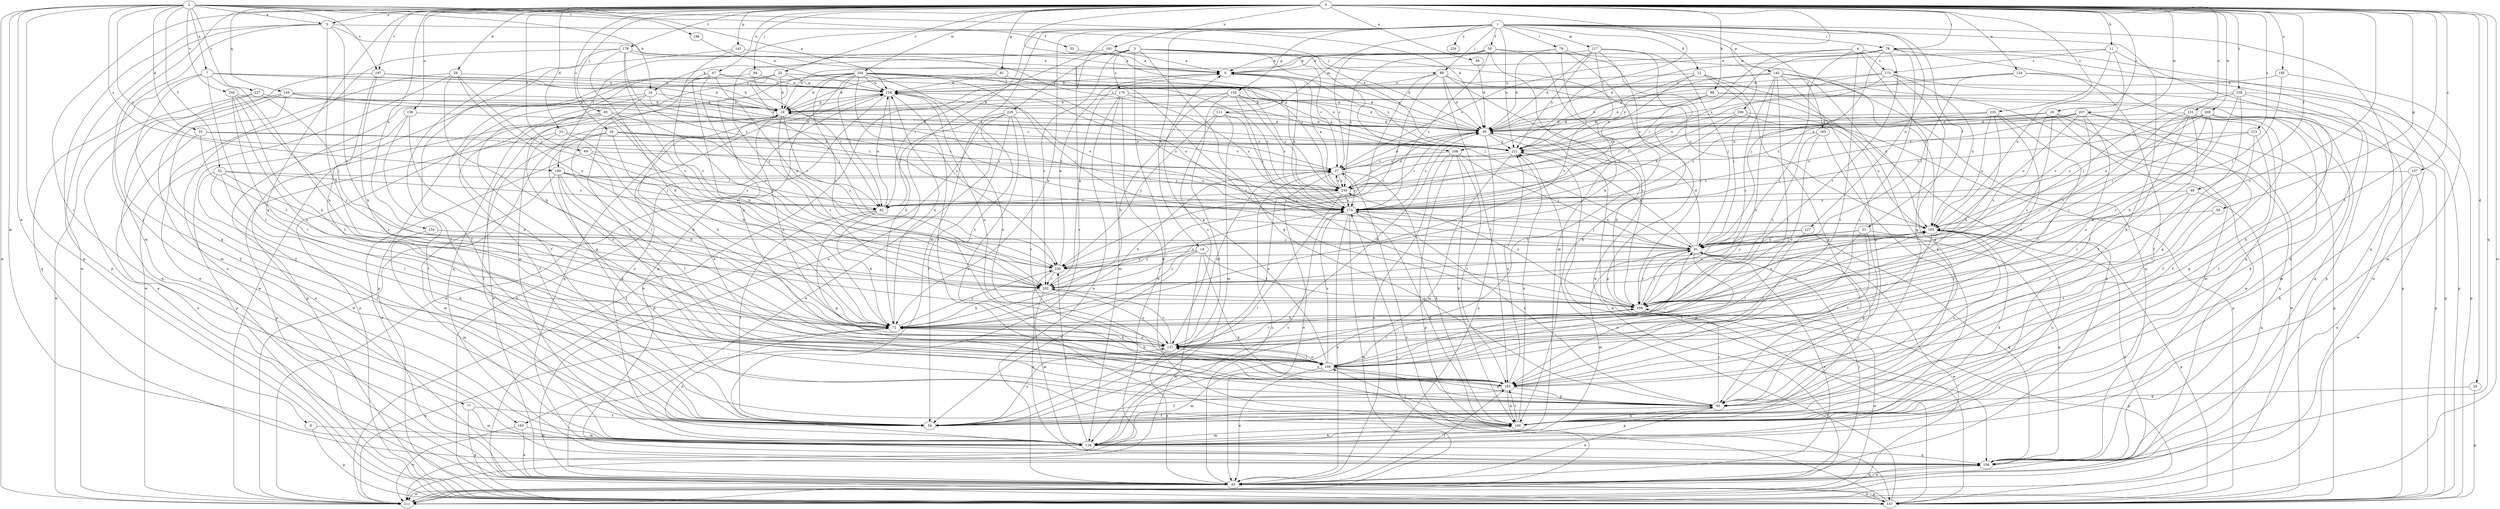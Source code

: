 strict digraph  {
0;
1;
2;
3;
4;
5;
7;
8;
9;
11;
12;
14;
16;
18;
20;
25;
26;
27;
28;
29;
32;
33;
36;
38;
45;
48;
50;
51;
52;
53;
54;
58;
61;
63;
67;
69;
72;
77;
78;
79;
82;
84;
85;
89;
91;
98;
100;
108;
109;
111;
117;
119;
124;
127;
128;
131;
134;
136;
137;
141;
142;
143;
147;
149;
156;
163;
165;
166;
169;
170;
173;
174;
178;
183;
185;
191;
193;
197;
198;
200;
202;
204;
206;
207;
208;
211;
212;
221;
226;
227;
229;
230;
235;
237;
238;
239;
0 -> 5  [label=a];
0 -> 11  [label=b];
0 -> 20  [label=c];
0 -> 25  [label=c];
0 -> 26  [label=c];
0 -> 28  [label=d];
0 -> 29  [label=d];
0 -> 32  [label=d];
0 -> 38  [label=e];
0 -> 48  [label=f];
0 -> 58  [label=g];
0 -> 61  [label=g];
0 -> 63  [label=g];
0 -> 67  [label=h];
0 -> 69  [label=h];
0 -> 77  [label=i];
0 -> 78  [label=i];
0 -> 84  [label=j];
0 -> 85  [label=j];
0 -> 98  [label=k];
0 -> 108  [label=l];
0 -> 124  [label=n];
0 -> 131  [label=o];
0 -> 134  [label=o];
0 -> 136  [label=o];
0 -> 137  [label=o];
0 -> 141  [label=p];
0 -> 149  [label=q];
0 -> 156  [label=q];
0 -> 163  [label=r];
0 -> 178  [label=t];
0 -> 183  [label=t];
0 -> 185  [label=u];
0 -> 191  [label=u];
0 -> 197  [label=v];
0 -> 204  [label=w];
0 -> 206  [label=w];
0 -> 207  [label=w];
0 -> 208  [label=w];
0 -> 211  [label=w];
0 -> 212  [label=x];
0 -> 235  [label=z];
0 -> 237  [label=z];
0 -> 238  [label=z];
0 -> 239  [label=z];
1 -> 12  [label=b];
1 -> 14  [label=b];
1 -> 45  [label=e];
1 -> 50  [label=f];
1 -> 51  [label=f];
1 -> 72  [label=h];
1 -> 78  [label=i];
1 -> 79  [label=i];
1 -> 89  [label=j];
1 -> 100  [label=k];
1 -> 111  [label=m];
1 -> 117  [label=m];
1 -> 119  [label=m];
1 -> 127  [label=n];
1 -> 142  [label=p];
1 -> 143  [label=p];
1 -> 156  [label=q];
1 -> 163  [label=r];
1 -> 165  [label=r];
1 -> 169  [label=s];
1 -> 221  [label=x];
1 -> 226  [label=y];
2 -> 5  [label=a];
2 -> 7  [label=a];
2 -> 8  [label=a];
2 -> 16  [label=b];
2 -> 33  [label=d];
2 -> 36  [label=d];
2 -> 52  [label=f];
2 -> 119  [label=m];
2 -> 128  [label=n];
2 -> 147  [label=p];
2 -> 169  [label=s];
2 -> 197  [label=v];
2 -> 198  [label=v];
2 -> 200  [label=v];
2 -> 211  [label=w];
2 -> 221  [label=x];
2 -> 227  [label=y];
2 -> 239  [label=z];
3 -> 16  [label=b];
3 -> 27  [label=c];
3 -> 63  [label=g];
3 -> 82  [label=i];
3 -> 89  [label=j];
3 -> 91  [label=j];
3 -> 170  [label=s];
3 -> 193  [label=u];
3 -> 202  [label=v];
3 -> 211  [label=w];
3 -> 229  [label=y];
4 -> 27  [label=c];
4 -> 63  [label=g];
4 -> 82  [label=i];
4 -> 147  [label=p];
4 -> 166  [label=r];
4 -> 173  [label=s];
4 -> 183  [label=t];
5 -> 53  [label=f];
5 -> 72  [label=h];
5 -> 108  [label=l];
5 -> 119  [label=m];
5 -> 147  [label=p];
5 -> 202  [label=v];
5 -> 211  [label=w];
7 -> 18  [label=b];
7 -> 63  [label=g];
7 -> 72  [label=h];
7 -> 109  [label=l];
7 -> 128  [label=n];
7 -> 156  [label=q];
7 -> 221  [label=x];
8 -> 119  [label=m];
8 -> 147  [label=p];
9 -> 128  [label=n];
9 -> 221  [label=x];
11 -> 36  [label=d];
11 -> 100  [label=k];
11 -> 173  [label=s];
11 -> 193  [label=u];
11 -> 202  [label=v];
12 -> 63  [label=g];
12 -> 91  [label=j];
12 -> 100  [label=k];
12 -> 128  [label=n];
12 -> 174  [label=s];
12 -> 221  [label=x];
14 -> 54  [label=f];
14 -> 100  [label=k];
14 -> 166  [label=r];
14 -> 202  [label=v];
14 -> 211  [label=w];
14 -> 230  [label=y];
16 -> 18  [label=b];
16 -> 63  [label=g];
16 -> 109  [label=l];
16 -> 147  [label=p];
16 -> 174  [label=s];
18 -> 36  [label=d];
18 -> 45  [label=e];
18 -> 137  [label=o];
18 -> 166  [label=r];
18 -> 211  [label=w];
18 -> 230  [label=y];
20 -> 36  [label=d];
20 -> 119  [label=m];
20 -> 156  [label=q];
20 -> 166  [label=r];
20 -> 174  [label=s];
20 -> 202  [label=v];
20 -> 211  [label=w];
25 -> 18  [label=b];
25 -> 36  [label=d];
25 -> 91  [label=j];
25 -> 128  [label=n];
25 -> 147  [label=p];
25 -> 156  [label=q];
26 -> 27  [label=c];
26 -> 54  [label=f];
26 -> 72  [label=h];
26 -> 82  [label=i];
26 -> 100  [label=k];
26 -> 221  [label=x];
27 -> 36  [label=d];
27 -> 45  [label=e];
27 -> 72  [label=h];
27 -> 100  [label=k];
27 -> 137  [label=o];
27 -> 174  [label=s];
27 -> 239  [label=z];
28 -> 45  [label=e];
28 -> 72  [label=h];
28 -> 82  [label=i];
28 -> 128  [label=n];
28 -> 211  [label=w];
28 -> 230  [label=y];
29 -> 63  [label=g];
29 -> 147  [label=p];
32 -> 72  [label=h];
32 -> 137  [label=o];
32 -> 147  [label=p];
32 -> 221  [label=x];
33 -> 27  [label=c];
33 -> 45  [label=e];
33 -> 202  [label=v];
33 -> 221  [label=x];
36 -> 9  [label=a];
36 -> 45  [label=e];
36 -> 82  [label=i];
36 -> 147  [label=p];
36 -> 174  [label=s];
36 -> 221  [label=x];
38 -> 36  [label=d];
45 -> 27  [label=c];
45 -> 91  [label=j];
45 -> 147  [label=p];
45 -> 156  [label=q];
45 -> 183  [label=t];
45 -> 193  [label=u];
45 -> 211  [label=w];
48 -> 109  [label=l];
48 -> 156  [label=q];
48 -> 166  [label=r];
48 -> 174  [label=s];
50 -> 9  [label=a];
50 -> 27  [label=c];
50 -> 119  [label=m];
50 -> 174  [label=s];
50 -> 193  [label=u];
50 -> 211  [label=w];
50 -> 239  [label=z];
51 -> 63  [label=g];
51 -> 91  [label=j];
51 -> 109  [label=l];
51 -> 156  [label=q];
51 -> 183  [label=t];
51 -> 230  [label=y];
52 -> 54  [label=f];
52 -> 100  [label=k];
52 -> 109  [label=l];
52 -> 174  [label=s];
52 -> 202  [label=v];
52 -> 239  [label=z];
53 -> 9  [label=a];
54 -> 137  [label=o];
58 -> 183  [label=t];
58 -> 193  [label=u];
61 -> 18  [label=b];
61 -> 128  [label=n];
61 -> 166  [label=r];
61 -> 211  [label=w];
63 -> 18  [label=b];
63 -> 45  [label=e];
63 -> 54  [label=f];
63 -> 100  [label=k];
63 -> 166  [label=r];
63 -> 174  [label=s];
63 -> 193  [label=u];
67 -> 54  [label=f];
67 -> 72  [label=h];
67 -> 128  [label=n];
67 -> 183  [label=t];
67 -> 202  [label=v];
67 -> 221  [label=x];
67 -> 230  [label=y];
69 -> 27  [label=c];
69 -> 45  [label=e];
69 -> 72  [label=h];
69 -> 82  [label=i];
72 -> 128  [label=n];
72 -> 137  [label=o];
72 -> 174  [label=s];
72 -> 193  [label=u];
72 -> 211  [label=w];
72 -> 230  [label=y];
77 -> 54  [label=f];
77 -> 119  [label=m];
77 -> 147  [label=p];
78 -> 9  [label=a];
78 -> 18  [label=b];
78 -> 91  [label=j];
78 -> 156  [label=q];
78 -> 166  [label=r];
78 -> 174  [label=s];
78 -> 183  [label=t];
78 -> 211  [label=w];
79 -> 9  [label=a];
79 -> 36  [label=d];
79 -> 147  [label=p];
79 -> 166  [label=r];
79 -> 202  [label=v];
82 -> 54  [label=f];
82 -> 63  [label=g];
82 -> 72  [label=h];
82 -> 128  [label=n];
84 -> 82  [label=i];
84 -> 128  [label=n];
84 -> 211  [label=w];
85 -> 36  [label=d];
85 -> 45  [label=e];
85 -> 54  [label=f];
85 -> 72  [label=h];
85 -> 147  [label=p];
85 -> 202  [label=v];
85 -> 230  [label=y];
89 -> 36  [label=d];
89 -> 128  [label=n];
89 -> 166  [label=r];
89 -> 183  [label=t];
89 -> 193  [label=u];
89 -> 202  [label=v];
89 -> 230  [label=y];
91 -> 36  [label=d];
91 -> 45  [label=e];
91 -> 119  [label=m];
91 -> 166  [label=r];
91 -> 183  [label=t];
91 -> 193  [label=u];
91 -> 211  [label=w];
91 -> 221  [label=x];
91 -> 230  [label=y];
98 -> 18  [label=b];
98 -> 36  [label=d];
98 -> 147  [label=p];
98 -> 156  [label=q];
98 -> 221  [label=x];
100 -> 91  [label=j];
100 -> 109  [label=l];
100 -> 119  [label=m];
100 -> 183  [label=t];
100 -> 193  [label=u];
100 -> 221  [label=x];
108 -> 27  [label=c];
108 -> 45  [label=e];
108 -> 91  [label=j];
108 -> 100  [label=k];
108 -> 147  [label=p];
108 -> 183  [label=t];
109 -> 9  [label=a];
109 -> 45  [label=e];
109 -> 63  [label=g];
109 -> 72  [label=h];
109 -> 91  [label=j];
109 -> 119  [label=m];
109 -> 128  [label=n];
109 -> 137  [label=o];
109 -> 166  [label=r];
109 -> 174  [label=s];
109 -> 183  [label=t];
111 -> 36  [label=d];
111 -> 119  [label=m];
111 -> 137  [label=o];
111 -> 174  [label=s];
111 -> 230  [label=y];
117 -> 9  [label=a];
117 -> 36  [label=d];
117 -> 54  [label=f];
117 -> 72  [label=h];
117 -> 91  [label=j];
117 -> 100  [label=k];
117 -> 221  [label=x];
119 -> 63  [label=g];
119 -> 72  [label=h];
119 -> 100  [label=k];
119 -> 128  [label=n];
119 -> 156  [label=q];
119 -> 174  [label=s];
119 -> 230  [label=y];
124 -> 54  [label=f];
124 -> 91  [label=j];
124 -> 128  [label=n];
124 -> 147  [label=p];
124 -> 221  [label=x];
127 -> 91  [label=j];
127 -> 109  [label=l];
127 -> 156  [label=q];
127 -> 230  [label=y];
128 -> 18  [label=b];
128 -> 72  [label=h];
128 -> 156  [label=q];
128 -> 174  [label=s];
128 -> 183  [label=t];
128 -> 211  [label=w];
131 -> 36  [label=d];
131 -> 54  [label=f];
131 -> 100  [label=k];
131 -> 109  [label=l];
131 -> 119  [label=m];
131 -> 166  [label=r];
131 -> 183  [label=t];
131 -> 202  [label=v];
134 -> 91  [label=j];
134 -> 119  [label=m];
136 -> 36  [label=d];
136 -> 54  [label=f];
136 -> 137  [label=o];
136 -> 147  [label=p];
137 -> 36  [label=d];
137 -> 45  [label=e];
137 -> 72  [label=h];
137 -> 109  [label=l];
137 -> 128  [label=n];
137 -> 166  [label=r];
137 -> 202  [label=v];
141 -> 9  [label=a];
141 -> 54  [label=f];
141 -> 202  [label=v];
142 -> 18  [label=b];
142 -> 54  [label=f];
142 -> 72  [label=h];
142 -> 166  [label=r];
142 -> 174  [label=s];
142 -> 221  [label=x];
142 -> 239  [label=z];
143 -> 45  [label=e];
143 -> 63  [label=g];
143 -> 109  [label=l];
143 -> 128  [label=n];
143 -> 137  [label=o];
143 -> 156  [label=q];
143 -> 166  [label=r];
143 -> 211  [label=w];
143 -> 221  [label=x];
147 -> 27  [label=c];
147 -> 45  [label=e];
147 -> 128  [label=n];
147 -> 221  [label=x];
149 -> 18  [label=b];
149 -> 27  [label=c];
149 -> 45  [label=e];
149 -> 54  [label=f];
149 -> 156  [label=q];
149 -> 221  [label=x];
156 -> 45  [label=e];
163 -> 45  [label=e];
163 -> 119  [label=m];
163 -> 211  [label=w];
165 -> 54  [label=f];
165 -> 137  [label=o];
165 -> 166  [label=r];
165 -> 221  [label=x];
166 -> 36  [label=d];
166 -> 72  [label=h];
166 -> 91  [label=j];
166 -> 147  [label=p];
166 -> 193  [label=u];
166 -> 211  [label=w];
166 -> 239  [label=z];
169 -> 54  [label=f];
169 -> 82  [label=i];
169 -> 109  [label=l];
169 -> 119  [label=m];
169 -> 174  [label=s];
169 -> 183  [label=t];
169 -> 239  [label=z];
170 -> 18  [label=b];
170 -> 36  [label=d];
170 -> 45  [label=e];
170 -> 100  [label=k];
170 -> 119  [label=m];
170 -> 174  [label=s];
173 -> 36  [label=d];
173 -> 63  [label=g];
173 -> 128  [label=n];
173 -> 147  [label=p];
173 -> 193  [label=u];
173 -> 239  [label=z];
174 -> 9  [label=a];
174 -> 18  [label=b];
174 -> 45  [label=e];
174 -> 91  [label=j];
174 -> 100  [label=k];
174 -> 128  [label=n];
174 -> 193  [label=u];
174 -> 211  [label=w];
178 -> 9  [label=a];
178 -> 45  [label=e];
178 -> 54  [label=f];
178 -> 72  [label=h];
178 -> 174  [label=s];
178 -> 202  [label=v];
178 -> 239  [label=z];
183 -> 54  [label=f];
183 -> 63  [label=g];
183 -> 100  [label=k];
183 -> 137  [label=o];
183 -> 221  [label=x];
185 -> 91  [label=j];
185 -> 119  [label=m];
185 -> 128  [label=n];
191 -> 9  [label=a];
191 -> 36  [label=d];
191 -> 230  [label=y];
193 -> 91  [label=j];
193 -> 100  [label=k];
193 -> 109  [label=l];
193 -> 147  [label=p];
197 -> 18  [label=b];
197 -> 72  [label=h];
197 -> 119  [label=m];
197 -> 128  [label=n];
197 -> 183  [label=t];
198 -> 128  [label=n];
200 -> 18  [label=b];
200 -> 72  [label=h];
200 -> 109  [label=l];
200 -> 137  [label=o];
200 -> 166  [label=r];
202 -> 9  [label=a];
202 -> 72  [label=h];
202 -> 119  [label=m];
202 -> 137  [label=o];
202 -> 166  [label=r];
202 -> 193  [label=u];
204 -> 18  [label=b];
204 -> 36  [label=d];
204 -> 82  [label=i];
204 -> 91  [label=j];
204 -> 119  [label=m];
204 -> 128  [label=n];
204 -> 137  [label=o];
204 -> 156  [label=q];
204 -> 174  [label=s];
204 -> 183  [label=t];
204 -> 193  [label=u];
204 -> 202  [label=v];
204 -> 230  [label=y];
206 -> 36  [label=d];
206 -> 82  [label=i];
206 -> 147  [label=p];
206 -> 174  [label=s];
206 -> 193  [label=u];
207 -> 27  [label=c];
207 -> 36  [label=d];
207 -> 54  [label=f];
207 -> 137  [label=o];
207 -> 147  [label=p];
207 -> 166  [label=r];
207 -> 174  [label=s];
207 -> 193  [label=u];
207 -> 239  [label=z];
208 -> 36  [label=d];
208 -> 54  [label=f];
208 -> 91  [label=j];
208 -> 147  [label=p];
208 -> 166  [label=r];
208 -> 174  [label=s];
208 -> 193  [label=u];
208 -> 221  [label=x];
211 -> 174  [label=s];
212 -> 63  [label=g];
212 -> 174  [label=s];
212 -> 183  [label=t];
212 -> 221  [label=x];
221 -> 27  [label=c];
221 -> 119  [label=m];
221 -> 156  [label=q];
227 -> 18  [label=b];
227 -> 54  [label=f];
227 -> 91  [label=j];
227 -> 211  [label=w];
229 -> 36  [label=d];
229 -> 45  [label=e];
229 -> 54  [label=f];
229 -> 82  [label=i];
229 -> 100  [label=k];
229 -> 147  [label=p];
229 -> 183  [label=t];
230 -> 9  [label=a];
230 -> 156  [label=q];
230 -> 202  [label=v];
235 -> 36  [label=d];
235 -> 72  [label=h];
235 -> 109  [label=l];
235 -> 137  [label=o];
235 -> 193  [label=u];
235 -> 239  [label=z];
237 -> 45  [label=e];
237 -> 100  [label=k];
237 -> 211  [label=w];
237 -> 239  [label=z];
238 -> 18  [label=b];
238 -> 63  [label=g];
238 -> 72  [label=h];
238 -> 91  [label=j];
238 -> 100  [label=k];
238 -> 147  [label=p];
239 -> 9  [label=a];
239 -> 27  [label=c];
239 -> 36  [label=d];
239 -> 54  [label=f];
239 -> 82  [label=i];
239 -> 137  [label=o];
239 -> 174  [label=s];
}
